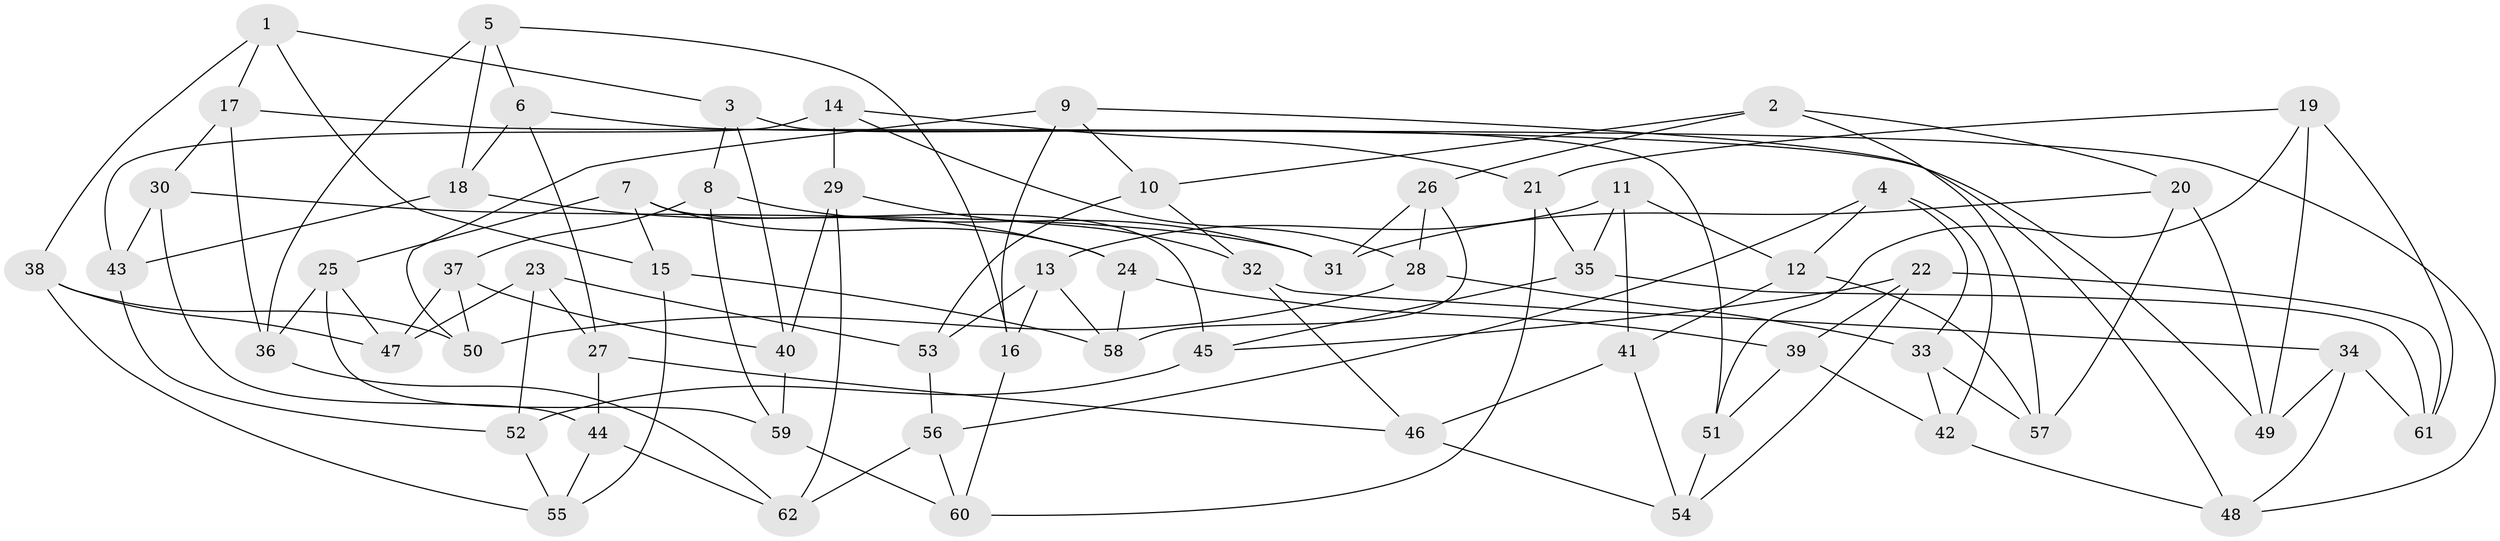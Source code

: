 // Generated by graph-tools (version 1.1) at 2025/26/03/09/25 03:26:50]
// undirected, 62 vertices, 124 edges
graph export_dot {
graph [start="1"]
  node [color=gray90,style=filled];
  1;
  2;
  3;
  4;
  5;
  6;
  7;
  8;
  9;
  10;
  11;
  12;
  13;
  14;
  15;
  16;
  17;
  18;
  19;
  20;
  21;
  22;
  23;
  24;
  25;
  26;
  27;
  28;
  29;
  30;
  31;
  32;
  33;
  34;
  35;
  36;
  37;
  38;
  39;
  40;
  41;
  42;
  43;
  44;
  45;
  46;
  47;
  48;
  49;
  50;
  51;
  52;
  53;
  54;
  55;
  56;
  57;
  58;
  59;
  60;
  61;
  62;
  1 -- 17;
  1 -- 15;
  1 -- 3;
  1 -- 38;
  2 -- 20;
  2 -- 10;
  2 -- 57;
  2 -- 26;
  3 -- 51;
  3 -- 8;
  3 -- 40;
  4 -- 12;
  4 -- 33;
  4 -- 42;
  4 -- 56;
  5 -- 18;
  5 -- 16;
  5 -- 6;
  5 -- 36;
  6 -- 27;
  6 -- 18;
  6 -- 48;
  7 -- 45;
  7 -- 15;
  7 -- 25;
  7 -- 24;
  8 -- 37;
  8 -- 59;
  8 -- 31;
  9 -- 10;
  9 -- 48;
  9 -- 50;
  9 -- 16;
  10 -- 32;
  10 -- 53;
  11 -- 35;
  11 -- 13;
  11 -- 41;
  11 -- 12;
  12 -- 41;
  12 -- 57;
  13 -- 53;
  13 -- 58;
  13 -- 16;
  14 -- 21;
  14 -- 43;
  14 -- 29;
  14 -- 28;
  15 -- 58;
  15 -- 55;
  16 -- 60;
  17 -- 30;
  17 -- 49;
  17 -- 36;
  18 -- 24;
  18 -- 43;
  19 -- 51;
  19 -- 21;
  19 -- 49;
  19 -- 61;
  20 -- 57;
  20 -- 49;
  20 -- 31;
  21 -- 60;
  21 -- 35;
  22 -- 61;
  22 -- 39;
  22 -- 54;
  22 -- 45;
  23 -- 27;
  23 -- 47;
  23 -- 52;
  23 -- 53;
  24 -- 58;
  24 -- 39;
  25 -- 36;
  25 -- 59;
  25 -- 47;
  26 -- 58;
  26 -- 28;
  26 -- 31;
  27 -- 46;
  27 -- 44;
  28 -- 33;
  28 -- 50;
  29 -- 40;
  29 -- 32;
  29 -- 62;
  30 -- 43;
  30 -- 44;
  30 -- 31;
  32 -- 46;
  32 -- 34;
  33 -- 57;
  33 -- 42;
  34 -- 48;
  34 -- 49;
  34 -- 61;
  35 -- 45;
  35 -- 61;
  36 -- 62;
  37 -- 40;
  37 -- 47;
  37 -- 50;
  38 -- 55;
  38 -- 47;
  38 -- 50;
  39 -- 42;
  39 -- 51;
  40 -- 59;
  41 -- 54;
  41 -- 46;
  42 -- 48;
  43 -- 52;
  44 -- 55;
  44 -- 62;
  45 -- 52;
  46 -- 54;
  51 -- 54;
  52 -- 55;
  53 -- 56;
  56 -- 62;
  56 -- 60;
  59 -- 60;
}

